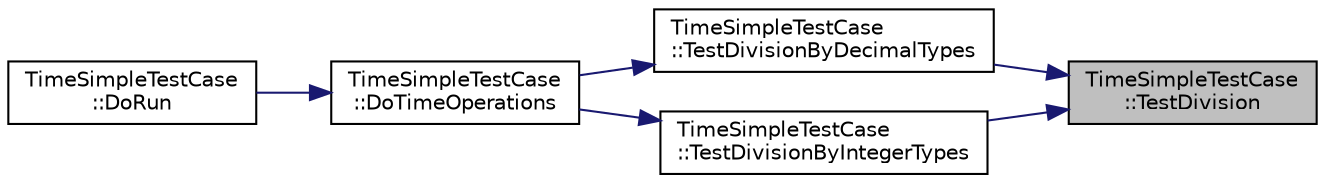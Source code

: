 digraph "TimeSimpleTestCase::TestDivision"
{
 // LATEX_PDF_SIZE
  edge [fontname="Helvetica",fontsize="10",labelfontname="Helvetica",labelfontsize="10"];
  node [fontname="Helvetica",fontsize="10",shape=record];
  rankdir="RL";
  Node1 [label="TimeSimpleTestCase\l::TestDivision",height=0.2,width=0.4,color="black", fillcolor="grey75", style="filled", fontcolor="black",tooltip="Helper function to handle boilerplate code for division tests."];
  Node1 -> Node2 [dir="back",color="midnightblue",fontsize="10",style="solid",fontname="Helvetica"];
  Node2 [label="TimeSimpleTestCase\l::TestDivisionByDecimalTypes",height=0.2,width=0.4,color="black", fillcolor="white", style="filled",URL="$class_time_simple_test_case.html#ae73f416eedcc953160dd2ce55ead3877",tooltip="Test dividing a Time instance by various decimal types."];
  Node2 -> Node3 [dir="back",color="midnightblue",fontsize="10",style="solid",fontname="Helvetica"];
  Node3 [label="TimeSimpleTestCase\l::DoTimeOperations",height=0.2,width=0.4,color="black", fillcolor="white", style="filled",URL="$class_time_simple_test_case.html#af63226fbe49f93a7a09fa6a573e938de",tooltip="Tests the Time Operations."];
  Node3 -> Node4 [dir="back",color="midnightblue",fontsize="10",style="solid",fontname="Helvetica"];
  Node4 [label="TimeSimpleTestCase\l::DoRun",height=0.2,width=0.4,color="black", fillcolor="white", style="filled",URL="$class_time_simple_test_case.html#a4420daddc0f37503638626397ec83f41",tooltip="Runs the Simple Time test case."];
  Node1 -> Node5 [dir="back",color="midnightblue",fontsize="10",style="solid",fontname="Helvetica"];
  Node5 [label="TimeSimpleTestCase\l::TestDivisionByIntegerTypes",height=0.2,width=0.4,color="black", fillcolor="white", style="filled",URL="$class_time_simple_test_case.html#ac1d5ad1462678785553a88bcd63b0a29",tooltip="Test dividing a Time instance by various integer types."];
  Node5 -> Node3 [dir="back",color="midnightblue",fontsize="10",style="solid",fontname="Helvetica"];
}
